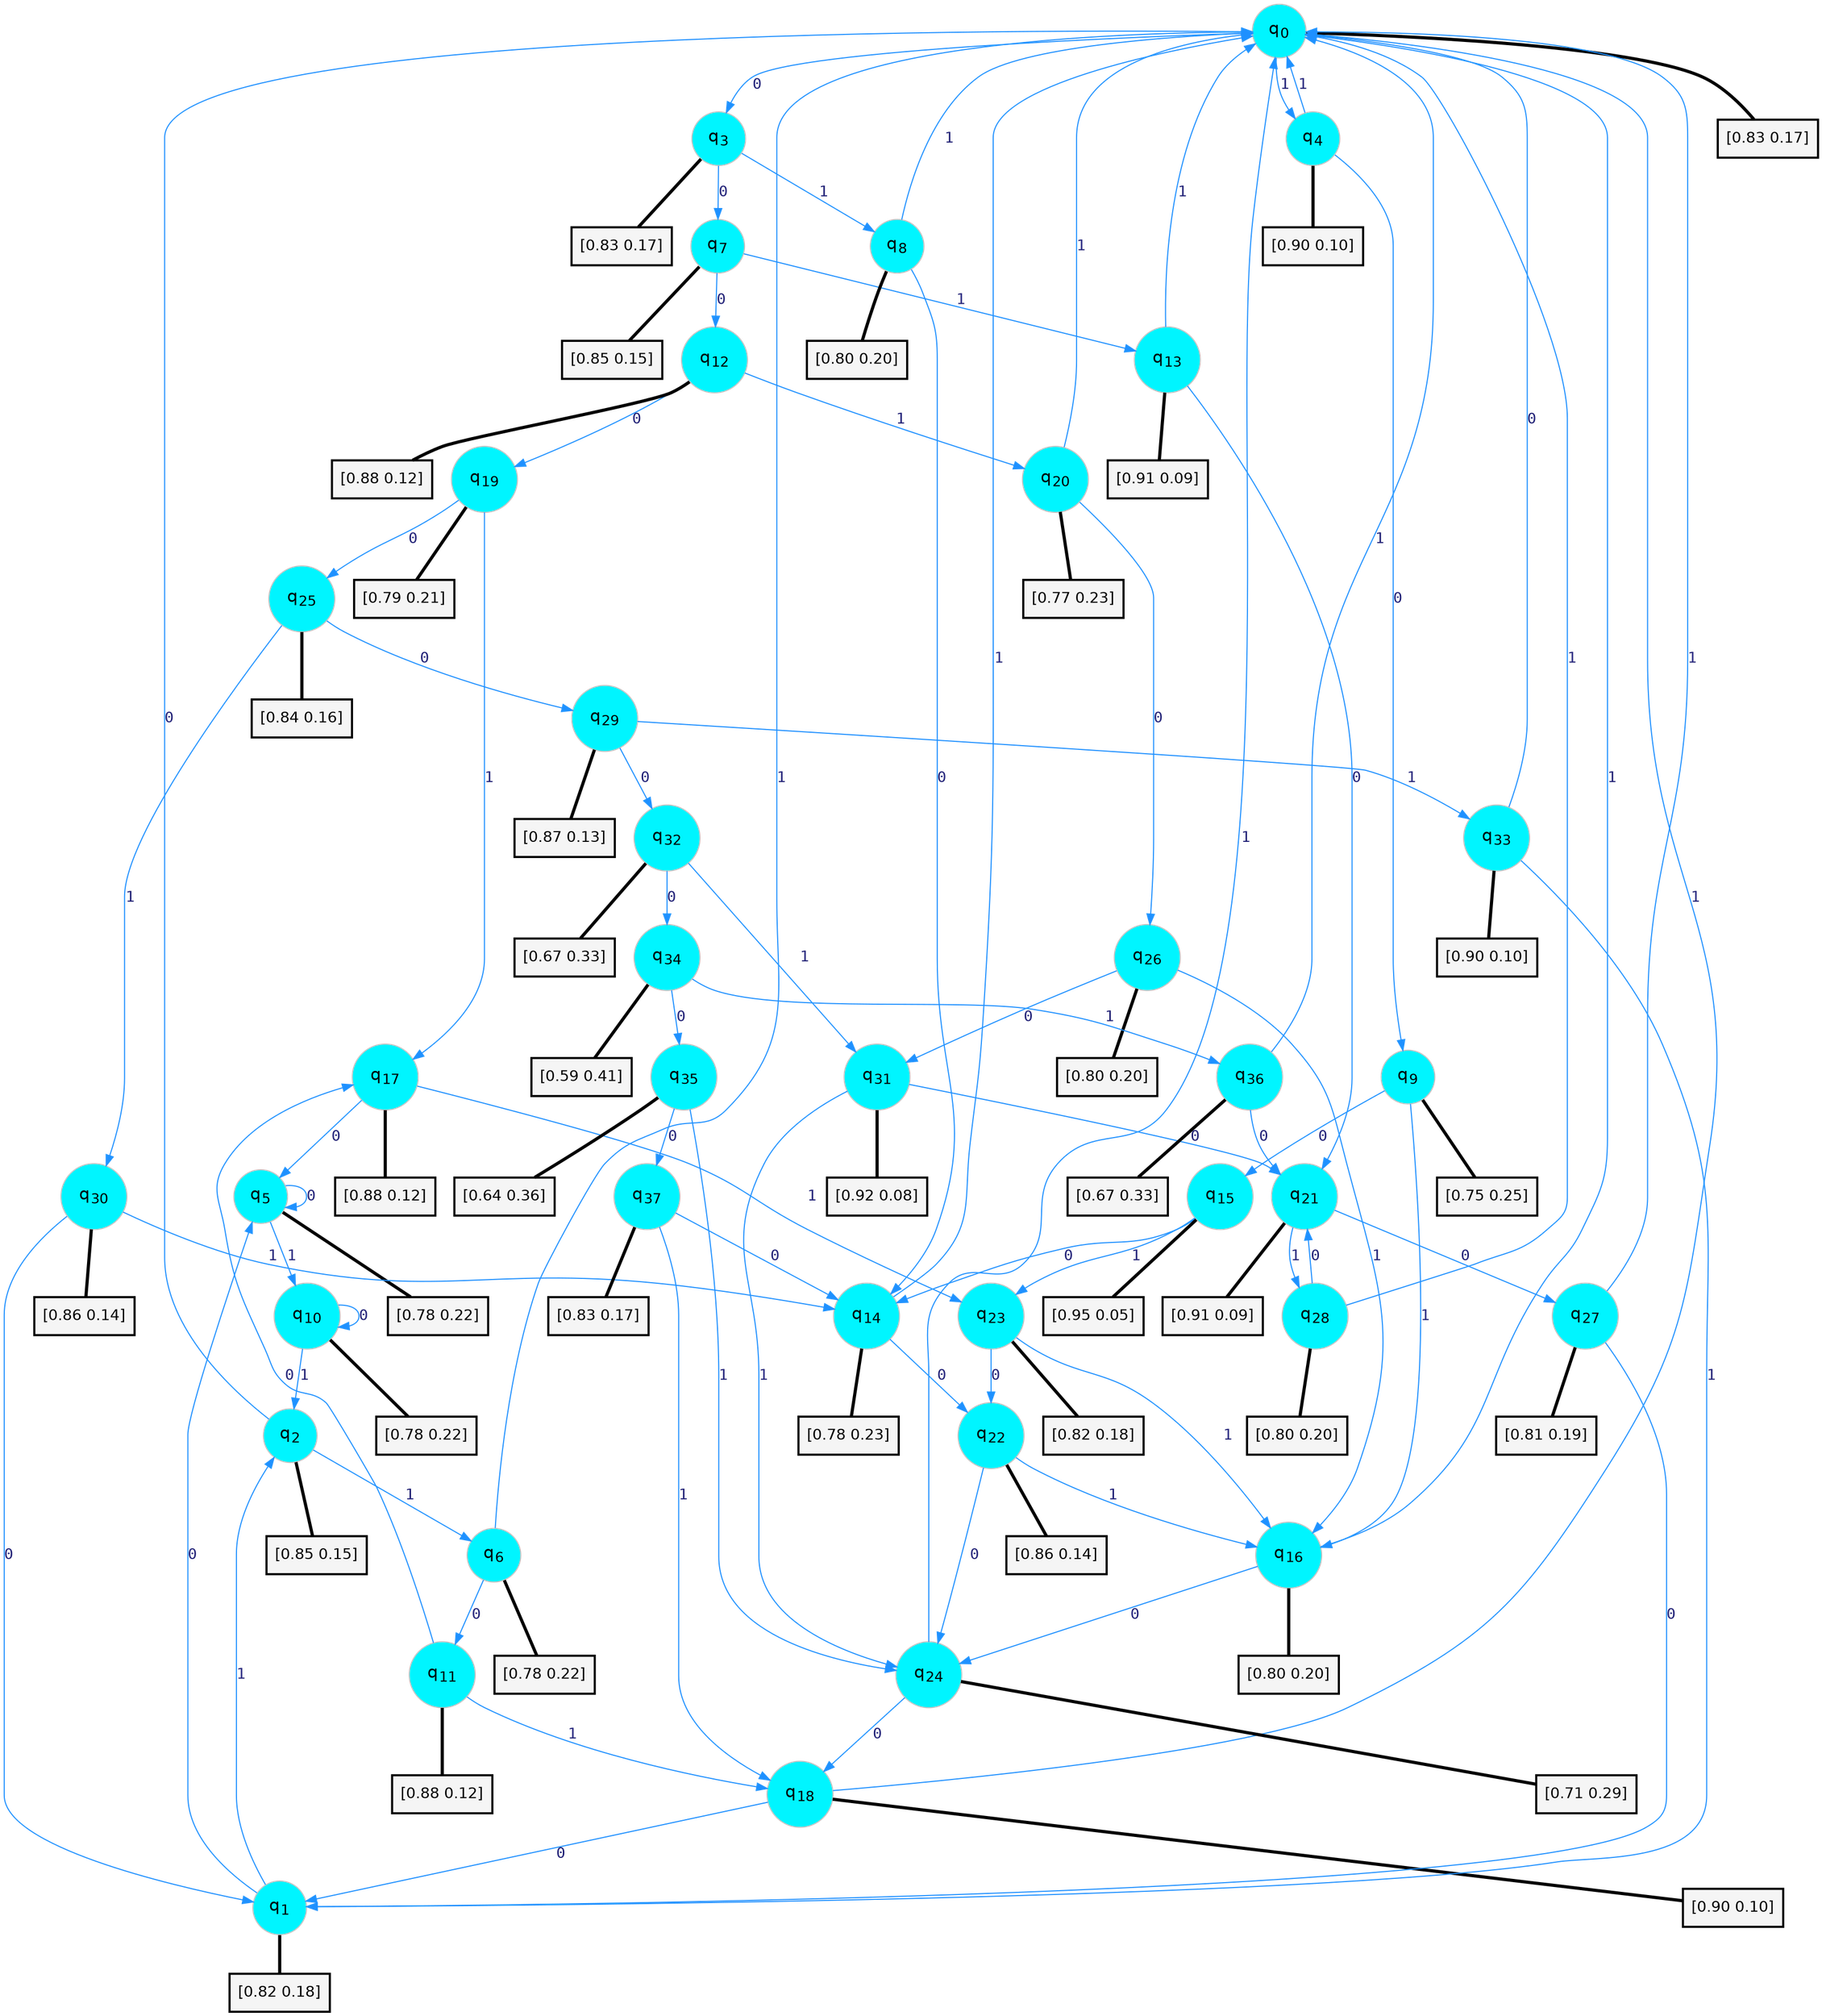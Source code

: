 digraph G {
graph [
bgcolor=transparent, dpi=300, rankdir=TD, size="40,25"];
node [
color=gray, fillcolor=turquoise1, fontcolor=black, fontname=Helvetica, fontsize=16, fontweight=bold, shape=circle, style=filled];
edge [
arrowsize=1, color=dodgerblue1, fontcolor=midnightblue, fontname=courier, fontweight=bold, penwidth=1, style=solid, weight=20];
0[label=<q<SUB>0</SUB>>];
1[label=<q<SUB>1</SUB>>];
2[label=<q<SUB>2</SUB>>];
3[label=<q<SUB>3</SUB>>];
4[label=<q<SUB>4</SUB>>];
5[label=<q<SUB>5</SUB>>];
6[label=<q<SUB>6</SUB>>];
7[label=<q<SUB>7</SUB>>];
8[label=<q<SUB>8</SUB>>];
9[label=<q<SUB>9</SUB>>];
10[label=<q<SUB>10</SUB>>];
11[label=<q<SUB>11</SUB>>];
12[label=<q<SUB>12</SUB>>];
13[label=<q<SUB>13</SUB>>];
14[label=<q<SUB>14</SUB>>];
15[label=<q<SUB>15</SUB>>];
16[label=<q<SUB>16</SUB>>];
17[label=<q<SUB>17</SUB>>];
18[label=<q<SUB>18</SUB>>];
19[label=<q<SUB>19</SUB>>];
20[label=<q<SUB>20</SUB>>];
21[label=<q<SUB>21</SUB>>];
22[label=<q<SUB>22</SUB>>];
23[label=<q<SUB>23</SUB>>];
24[label=<q<SUB>24</SUB>>];
25[label=<q<SUB>25</SUB>>];
26[label=<q<SUB>26</SUB>>];
27[label=<q<SUB>27</SUB>>];
28[label=<q<SUB>28</SUB>>];
29[label=<q<SUB>29</SUB>>];
30[label=<q<SUB>30</SUB>>];
31[label=<q<SUB>31</SUB>>];
32[label=<q<SUB>32</SUB>>];
33[label=<q<SUB>33</SUB>>];
34[label=<q<SUB>34</SUB>>];
35[label=<q<SUB>35</SUB>>];
36[label=<q<SUB>36</SUB>>];
37[label=<q<SUB>37</SUB>>];
38[label="[0.83 0.17]", shape=box,fontcolor=black, fontname=Helvetica, fontsize=14, penwidth=2, fillcolor=whitesmoke,color=black];
39[label="[0.82 0.18]", shape=box,fontcolor=black, fontname=Helvetica, fontsize=14, penwidth=2, fillcolor=whitesmoke,color=black];
40[label="[0.85 0.15]", shape=box,fontcolor=black, fontname=Helvetica, fontsize=14, penwidth=2, fillcolor=whitesmoke,color=black];
41[label="[0.83 0.17]", shape=box,fontcolor=black, fontname=Helvetica, fontsize=14, penwidth=2, fillcolor=whitesmoke,color=black];
42[label="[0.90 0.10]", shape=box,fontcolor=black, fontname=Helvetica, fontsize=14, penwidth=2, fillcolor=whitesmoke,color=black];
43[label="[0.78 0.22]", shape=box,fontcolor=black, fontname=Helvetica, fontsize=14, penwidth=2, fillcolor=whitesmoke,color=black];
44[label="[0.78 0.22]", shape=box,fontcolor=black, fontname=Helvetica, fontsize=14, penwidth=2, fillcolor=whitesmoke,color=black];
45[label="[0.85 0.15]", shape=box,fontcolor=black, fontname=Helvetica, fontsize=14, penwidth=2, fillcolor=whitesmoke,color=black];
46[label="[0.80 0.20]", shape=box,fontcolor=black, fontname=Helvetica, fontsize=14, penwidth=2, fillcolor=whitesmoke,color=black];
47[label="[0.75 0.25]", shape=box,fontcolor=black, fontname=Helvetica, fontsize=14, penwidth=2, fillcolor=whitesmoke,color=black];
48[label="[0.78 0.22]", shape=box,fontcolor=black, fontname=Helvetica, fontsize=14, penwidth=2, fillcolor=whitesmoke,color=black];
49[label="[0.88 0.12]", shape=box,fontcolor=black, fontname=Helvetica, fontsize=14, penwidth=2, fillcolor=whitesmoke,color=black];
50[label="[0.88 0.12]", shape=box,fontcolor=black, fontname=Helvetica, fontsize=14, penwidth=2, fillcolor=whitesmoke,color=black];
51[label="[0.91 0.09]", shape=box,fontcolor=black, fontname=Helvetica, fontsize=14, penwidth=2, fillcolor=whitesmoke,color=black];
52[label="[0.78 0.23]", shape=box,fontcolor=black, fontname=Helvetica, fontsize=14, penwidth=2, fillcolor=whitesmoke,color=black];
53[label="[0.95 0.05]", shape=box,fontcolor=black, fontname=Helvetica, fontsize=14, penwidth=2, fillcolor=whitesmoke,color=black];
54[label="[0.80 0.20]", shape=box,fontcolor=black, fontname=Helvetica, fontsize=14, penwidth=2, fillcolor=whitesmoke,color=black];
55[label="[0.88 0.12]", shape=box,fontcolor=black, fontname=Helvetica, fontsize=14, penwidth=2, fillcolor=whitesmoke,color=black];
56[label="[0.90 0.10]", shape=box,fontcolor=black, fontname=Helvetica, fontsize=14, penwidth=2, fillcolor=whitesmoke,color=black];
57[label="[0.79 0.21]", shape=box,fontcolor=black, fontname=Helvetica, fontsize=14, penwidth=2, fillcolor=whitesmoke,color=black];
58[label="[0.77 0.23]", shape=box,fontcolor=black, fontname=Helvetica, fontsize=14, penwidth=2, fillcolor=whitesmoke,color=black];
59[label="[0.91 0.09]", shape=box,fontcolor=black, fontname=Helvetica, fontsize=14, penwidth=2, fillcolor=whitesmoke,color=black];
60[label="[0.86 0.14]", shape=box,fontcolor=black, fontname=Helvetica, fontsize=14, penwidth=2, fillcolor=whitesmoke,color=black];
61[label="[0.82 0.18]", shape=box,fontcolor=black, fontname=Helvetica, fontsize=14, penwidth=2, fillcolor=whitesmoke,color=black];
62[label="[0.71 0.29]", shape=box,fontcolor=black, fontname=Helvetica, fontsize=14, penwidth=2, fillcolor=whitesmoke,color=black];
63[label="[0.84 0.16]", shape=box,fontcolor=black, fontname=Helvetica, fontsize=14, penwidth=2, fillcolor=whitesmoke,color=black];
64[label="[0.80 0.20]", shape=box,fontcolor=black, fontname=Helvetica, fontsize=14, penwidth=2, fillcolor=whitesmoke,color=black];
65[label="[0.81 0.19]", shape=box,fontcolor=black, fontname=Helvetica, fontsize=14, penwidth=2, fillcolor=whitesmoke,color=black];
66[label="[0.80 0.20]", shape=box,fontcolor=black, fontname=Helvetica, fontsize=14, penwidth=2, fillcolor=whitesmoke,color=black];
67[label="[0.87 0.13]", shape=box,fontcolor=black, fontname=Helvetica, fontsize=14, penwidth=2, fillcolor=whitesmoke,color=black];
68[label="[0.86 0.14]", shape=box,fontcolor=black, fontname=Helvetica, fontsize=14, penwidth=2, fillcolor=whitesmoke,color=black];
69[label="[0.92 0.08]", shape=box,fontcolor=black, fontname=Helvetica, fontsize=14, penwidth=2, fillcolor=whitesmoke,color=black];
70[label="[0.67 0.33]", shape=box,fontcolor=black, fontname=Helvetica, fontsize=14, penwidth=2, fillcolor=whitesmoke,color=black];
71[label="[0.90 0.10]", shape=box,fontcolor=black, fontname=Helvetica, fontsize=14, penwidth=2, fillcolor=whitesmoke,color=black];
72[label="[0.59 0.41]", shape=box,fontcolor=black, fontname=Helvetica, fontsize=14, penwidth=2, fillcolor=whitesmoke,color=black];
73[label="[0.64 0.36]", shape=box,fontcolor=black, fontname=Helvetica, fontsize=14, penwidth=2, fillcolor=whitesmoke,color=black];
74[label="[0.67 0.33]", shape=box,fontcolor=black, fontname=Helvetica, fontsize=14, penwidth=2, fillcolor=whitesmoke,color=black];
75[label="[0.83 0.17]", shape=box,fontcolor=black, fontname=Helvetica, fontsize=14, penwidth=2, fillcolor=whitesmoke,color=black];
0->3 [label=0];
0->4 [label=1];
0->38 [arrowhead=none, penwidth=3,color=black];
1->5 [label=0];
1->2 [label=1];
1->39 [arrowhead=none, penwidth=3,color=black];
2->0 [label=0];
2->6 [label=1];
2->40 [arrowhead=none, penwidth=3,color=black];
3->7 [label=0];
3->8 [label=1];
3->41 [arrowhead=none, penwidth=3,color=black];
4->9 [label=0];
4->0 [label=1];
4->42 [arrowhead=none, penwidth=3,color=black];
5->5 [label=0];
5->10 [label=1];
5->43 [arrowhead=none, penwidth=3,color=black];
6->11 [label=0];
6->0 [label=1];
6->44 [arrowhead=none, penwidth=3,color=black];
7->12 [label=0];
7->13 [label=1];
7->45 [arrowhead=none, penwidth=3,color=black];
8->14 [label=0];
8->0 [label=1];
8->46 [arrowhead=none, penwidth=3,color=black];
9->15 [label=0];
9->16 [label=1];
9->47 [arrowhead=none, penwidth=3,color=black];
10->10 [label=0];
10->2 [label=1];
10->48 [arrowhead=none, penwidth=3,color=black];
11->17 [label=0];
11->18 [label=1];
11->49 [arrowhead=none, penwidth=3,color=black];
12->19 [label=0];
12->20 [label=1];
12->50 [arrowhead=none, penwidth=3,color=black];
13->21 [label=0];
13->0 [label=1];
13->51 [arrowhead=none, penwidth=3,color=black];
14->22 [label=0];
14->0 [label=1];
14->52 [arrowhead=none, penwidth=3,color=black];
15->14 [label=0];
15->23 [label=1];
15->53 [arrowhead=none, penwidth=3,color=black];
16->24 [label=0];
16->0 [label=1];
16->54 [arrowhead=none, penwidth=3,color=black];
17->5 [label=0];
17->23 [label=1];
17->55 [arrowhead=none, penwidth=3,color=black];
18->1 [label=0];
18->0 [label=1];
18->56 [arrowhead=none, penwidth=3,color=black];
19->25 [label=0];
19->17 [label=1];
19->57 [arrowhead=none, penwidth=3,color=black];
20->26 [label=0];
20->0 [label=1];
20->58 [arrowhead=none, penwidth=3,color=black];
21->27 [label=0];
21->28 [label=1];
21->59 [arrowhead=none, penwidth=3,color=black];
22->24 [label=0];
22->16 [label=1];
22->60 [arrowhead=none, penwidth=3,color=black];
23->22 [label=0];
23->16 [label=1];
23->61 [arrowhead=none, penwidth=3,color=black];
24->18 [label=0];
24->0 [label=1];
24->62 [arrowhead=none, penwidth=3,color=black];
25->29 [label=0];
25->30 [label=1];
25->63 [arrowhead=none, penwidth=3,color=black];
26->31 [label=0];
26->16 [label=1];
26->64 [arrowhead=none, penwidth=3,color=black];
27->1 [label=0];
27->0 [label=1];
27->65 [arrowhead=none, penwidth=3,color=black];
28->21 [label=0];
28->0 [label=1];
28->66 [arrowhead=none, penwidth=3,color=black];
29->32 [label=0];
29->33 [label=1];
29->67 [arrowhead=none, penwidth=3,color=black];
30->1 [label=0];
30->14 [label=1];
30->68 [arrowhead=none, penwidth=3,color=black];
31->21 [label=0];
31->24 [label=1];
31->69 [arrowhead=none, penwidth=3,color=black];
32->34 [label=0];
32->31 [label=1];
32->70 [arrowhead=none, penwidth=3,color=black];
33->0 [label=0];
33->1 [label=1];
33->71 [arrowhead=none, penwidth=3,color=black];
34->35 [label=0];
34->36 [label=1];
34->72 [arrowhead=none, penwidth=3,color=black];
35->37 [label=0];
35->24 [label=1];
35->73 [arrowhead=none, penwidth=3,color=black];
36->21 [label=0];
36->0 [label=1];
36->74 [arrowhead=none, penwidth=3,color=black];
37->14 [label=0];
37->18 [label=1];
37->75 [arrowhead=none, penwidth=3,color=black];
}
